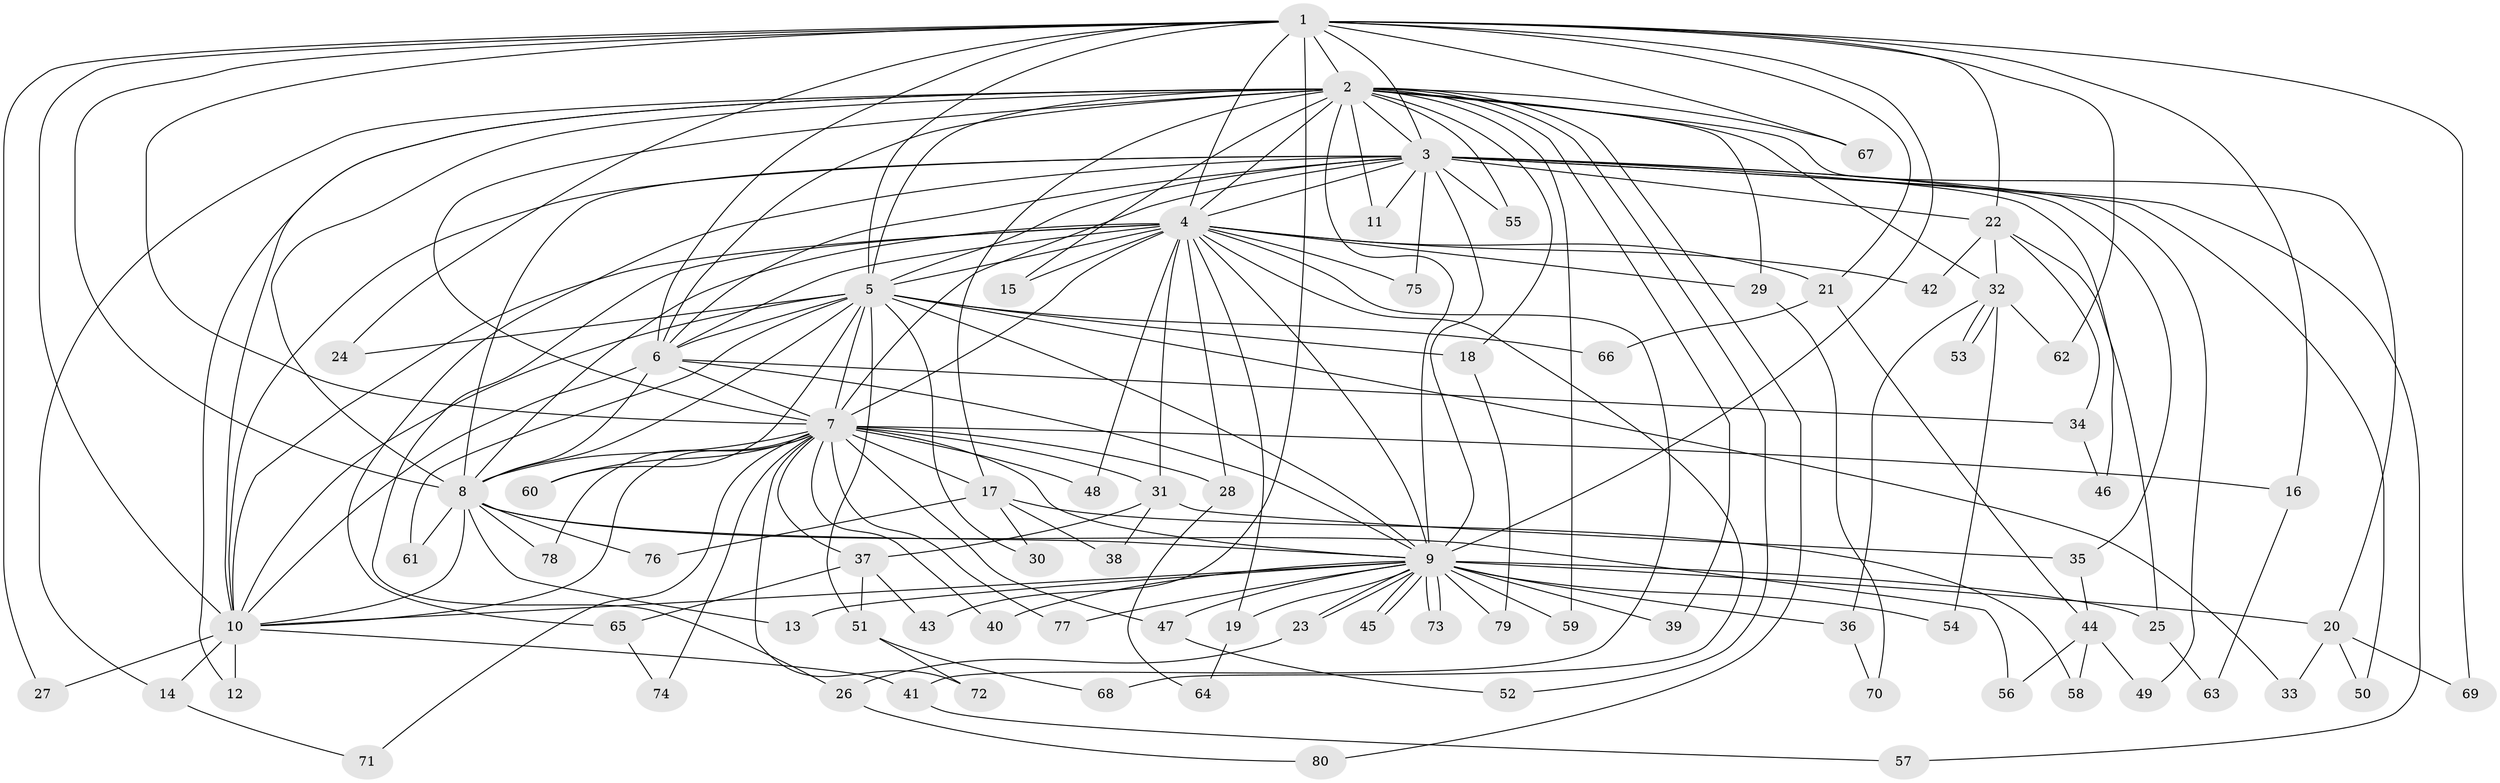 // coarse degree distribution, {10: 0.0625, 19: 0.03125, 12: 0.03125, 13: 0.0625, 9: 0.03125, 20: 0.03125, 6: 0.125, 3: 0.1875, 11: 0.03125, 7: 0.0625, 5: 0.0625, 2: 0.15625, 4: 0.03125, 1: 0.09375}
// Generated by graph-tools (version 1.1) at 2025/49/03/04/25 22:49:19]
// undirected, 80 vertices, 185 edges
graph export_dot {
  node [color=gray90,style=filled];
  1;
  2;
  3;
  4;
  5;
  6;
  7;
  8;
  9;
  10;
  11;
  12;
  13;
  14;
  15;
  16;
  17;
  18;
  19;
  20;
  21;
  22;
  23;
  24;
  25;
  26;
  27;
  28;
  29;
  30;
  31;
  32;
  33;
  34;
  35;
  36;
  37;
  38;
  39;
  40;
  41;
  42;
  43;
  44;
  45;
  46;
  47;
  48;
  49;
  50;
  51;
  52;
  53;
  54;
  55;
  56;
  57;
  58;
  59;
  60;
  61;
  62;
  63;
  64;
  65;
  66;
  67;
  68;
  69;
  70;
  71;
  72;
  73;
  74;
  75;
  76;
  77;
  78;
  79;
  80;
  1 -- 2;
  1 -- 3;
  1 -- 4;
  1 -- 5;
  1 -- 6;
  1 -- 7;
  1 -- 8;
  1 -- 9;
  1 -- 10;
  1 -- 16;
  1 -- 21;
  1 -- 22;
  1 -- 24;
  1 -- 27;
  1 -- 43;
  1 -- 62;
  1 -- 67;
  1 -- 69;
  2 -- 3;
  2 -- 4;
  2 -- 5;
  2 -- 6;
  2 -- 7;
  2 -- 8;
  2 -- 9;
  2 -- 10;
  2 -- 11;
  2 -- 12;
  2 -- 14;
  2 -- 15;
  2 -- 17;
  2 -- 18;
  2 -- 20;
  2 -- 29;
  2 -- 32;
  2 -- 39;
  2 -- 52;
  2 -- 55;
  2 -- 59;
  2 -- 67;
  2 -- 80;
  3 -- 4;
  3 -- 5;
  3 -- 6;
  3 -- 7;
  3 -- 8;
  3 -- 9;
  3 -- 10;
  3 -- 11;
  3 -- 22;
  3 -- 35;
  3 -- 46;
  3 -- 49;
  3 -- 50;
  3 -- 55;
  3 -- 57;
  3 -- 65;
  3 -- 75;
  4 -- 5;
  4 -- 6;
  4 -- 7;
  4 -- 8;
  4 -- 9;
  4 -- 10;
  4 -- 15;
  4 -- 19;
  4 -- 21;
  4 -- 26;
  4 -- 28;
  4 -- 29;
  4 -- 31;
  4 -- 41;
  4 -- 42;
  4 -- 48;
  4 -- 68;
  4 -- 75;
  5 -- 6;
  5 -- 7;
  5 -- 8;
  5 -- 9;
  5 -- 10;
  5 -- 18;
  5 -- 24;
  5 -- 30;
  5 -- 33;
  5 -- 51;
  5 -- 60;
  5 -- 61;
  5 -- 66;
  6 -- 7;
  6 -- 8;
  6 -- 9;
  6 -- 10;
  6 -- 34;
  7 -- 8;
  7 -- 9;
  7 -- 10;
  7 -- 16;
  7 -- 17;
  7 -- 28;
  7 -- 31;
  7 -- 37;
  7 -- 40;
  7 -- 47;
  7 -- 48;
  7 -- 60;
  7 -- 71;
  7 -- 72;
  7 -- 74;
  7 -- 77;
  7 -- 78;
  8 -- 9;
  8 -- 10;
  8 -- 13;
  8 -- 56;
  8 -- 61;
  8 -- 76;
  8 -- 78;
  9 -- 10;
  9 -- 13;
  9 -- 19;
  9 -- 20;
  9 -- 23;
  9 -- 23;
  9 -- 25;
  9 -- 36;
  9 -- 39;
  9 -- 40;
  9 -- 45;
  9 -- 45;
  9 -- 47;
  9 -- 54;
  9 -- 59;
  9 -- 73;
  9 -- 73;
  9 -- 77;
  9 -- 79;
  10 -- 12;
  10 -- 14;
  10 -- 27;
  10 -- 41;
  14 -- 71;
  16 -- 63;
  17 -- 30;
  17 -- 38;
  17 -- 58;
  17 -- 76;
  18 -- 79;
  19 -- 64;
  20 -- 33;
  20 -- 50;
  20 -- 69;
  21 -- 44;
  21 -- 66;
  22 -- 25;
  22 -- 32;
  22 -- 34;
  22 -- 42;
  23 -- 26;
  25 -- 63;
  26 -- 80;
  28 -- 64;
  29 -- 70;
  31 -- 35;
  31 -- 37;
  31 -- 38;
  32 -- 36;
  32 -- 53;
  32 -- 53;
  32 -- 54;
  32 -- 62;
  34 -- 46;
  35 -- 44;
  36 -- 70;
  37 -- 43;
  37 -- 51;
  37 -- 65;
  41 -- 57;
  44 -- 49;
  44 -- 56;
  44 -- 58;
  47 -- 52;
  51 -- 68;
  51 -- 72;
  65 -- 74;
}
